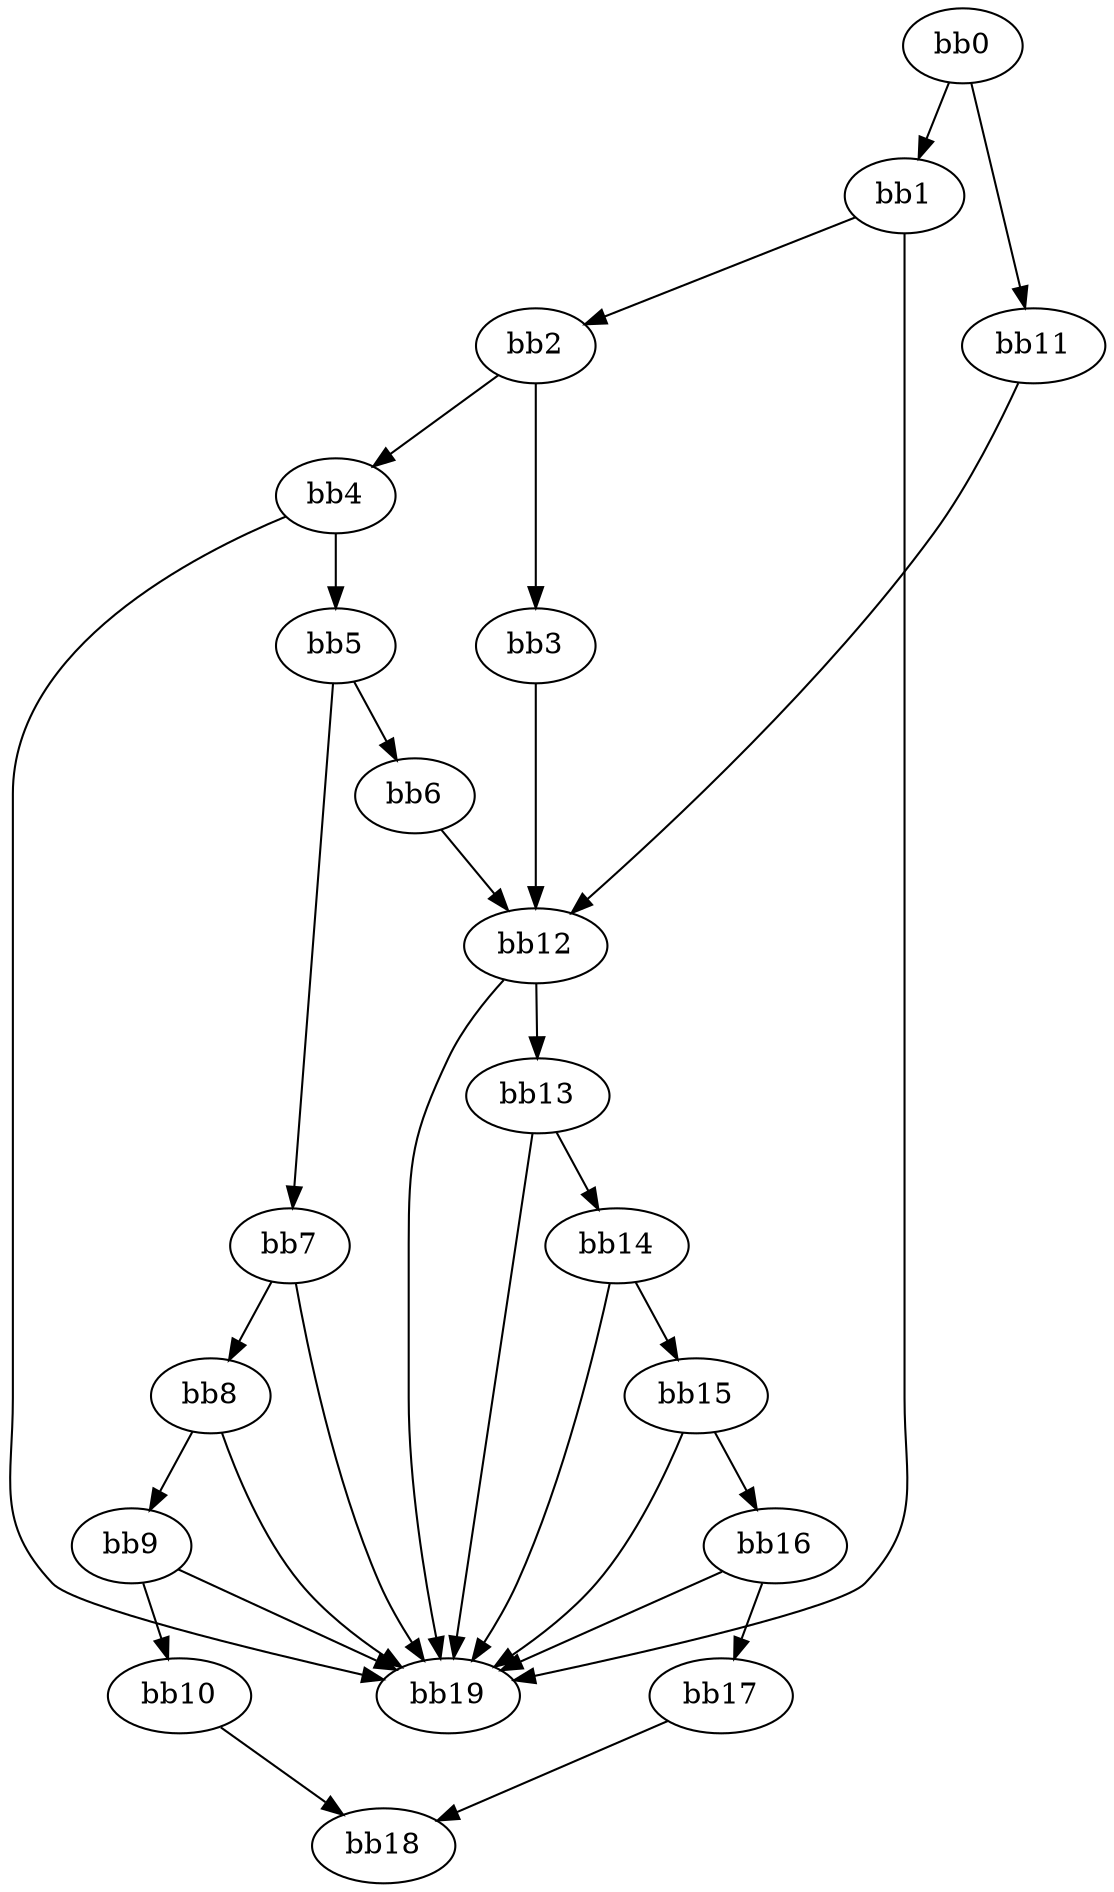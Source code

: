 digraph {
    0 [ label = "bb0\l" ]
    1 [ label = "bb1\l" ]
    2 [ label = "bb2\l" ]
    3 [ label = "bb3\l" ]
    4 [ label = "bb4\l" ]
    5 [ label = "bb5\l" ]
    6 [ label = "bb6\l" ]
    7 [ label = "bb7\l" ]
    8 [ label = "bb8\l" ]
    9 [ label = "bb9\l" ]
    10 [ label = "bb10\l" ]
    11 [ label = "bb11\l" ]
    12 [ label = "bb12\l" ]
    13 [ label = "bb13\l" ]
    14 [ label = "bb14\l" ]
    15 [ label = "bb15\l" ]
    16 [ label = "bb16\l" ]
    17 [ label = "bb17\l" ]
    18 [ label = "bb18\l" ]
    19 [ label = "bb19\l" ]
    0 -> 1 [ ]
    0 -> 11 [ ]
    1 -> 2 [ ]
    1 -> 19 [ ]
    2 -> 3 [ ]
    2 -> 4 [ ]
    3 -> 12 [ ]
    4 -> 5 [ ]
    4 -> 19 [ ]
    5 -> 6 [ ]
    5 -> 7 [ ]
    6 -> 12 [ ]
    7 -> 8 [ ]
    7 -> 19 [ ]
    8 -> 9 [ ]
    8 -> 19 [ ]
    9 -> 10 [ ]
    9 -> 19 [ ]
    10 -> 18 [ ]
    11 -> 12 [ ]
    12 -> 13 [ ]
    12 -> 19 [ ]
    13 -> 14 [ ]
    13 -> 19 [ ]
    14 -> 15 [ ]
    14 -> 19 [ ]
    15 -> 16 [ ]
    15 -> 19 [ ]
    16 -> 17 [ ]
    16 -> 19 [ ]
    17 -> 18 [ ]
}


